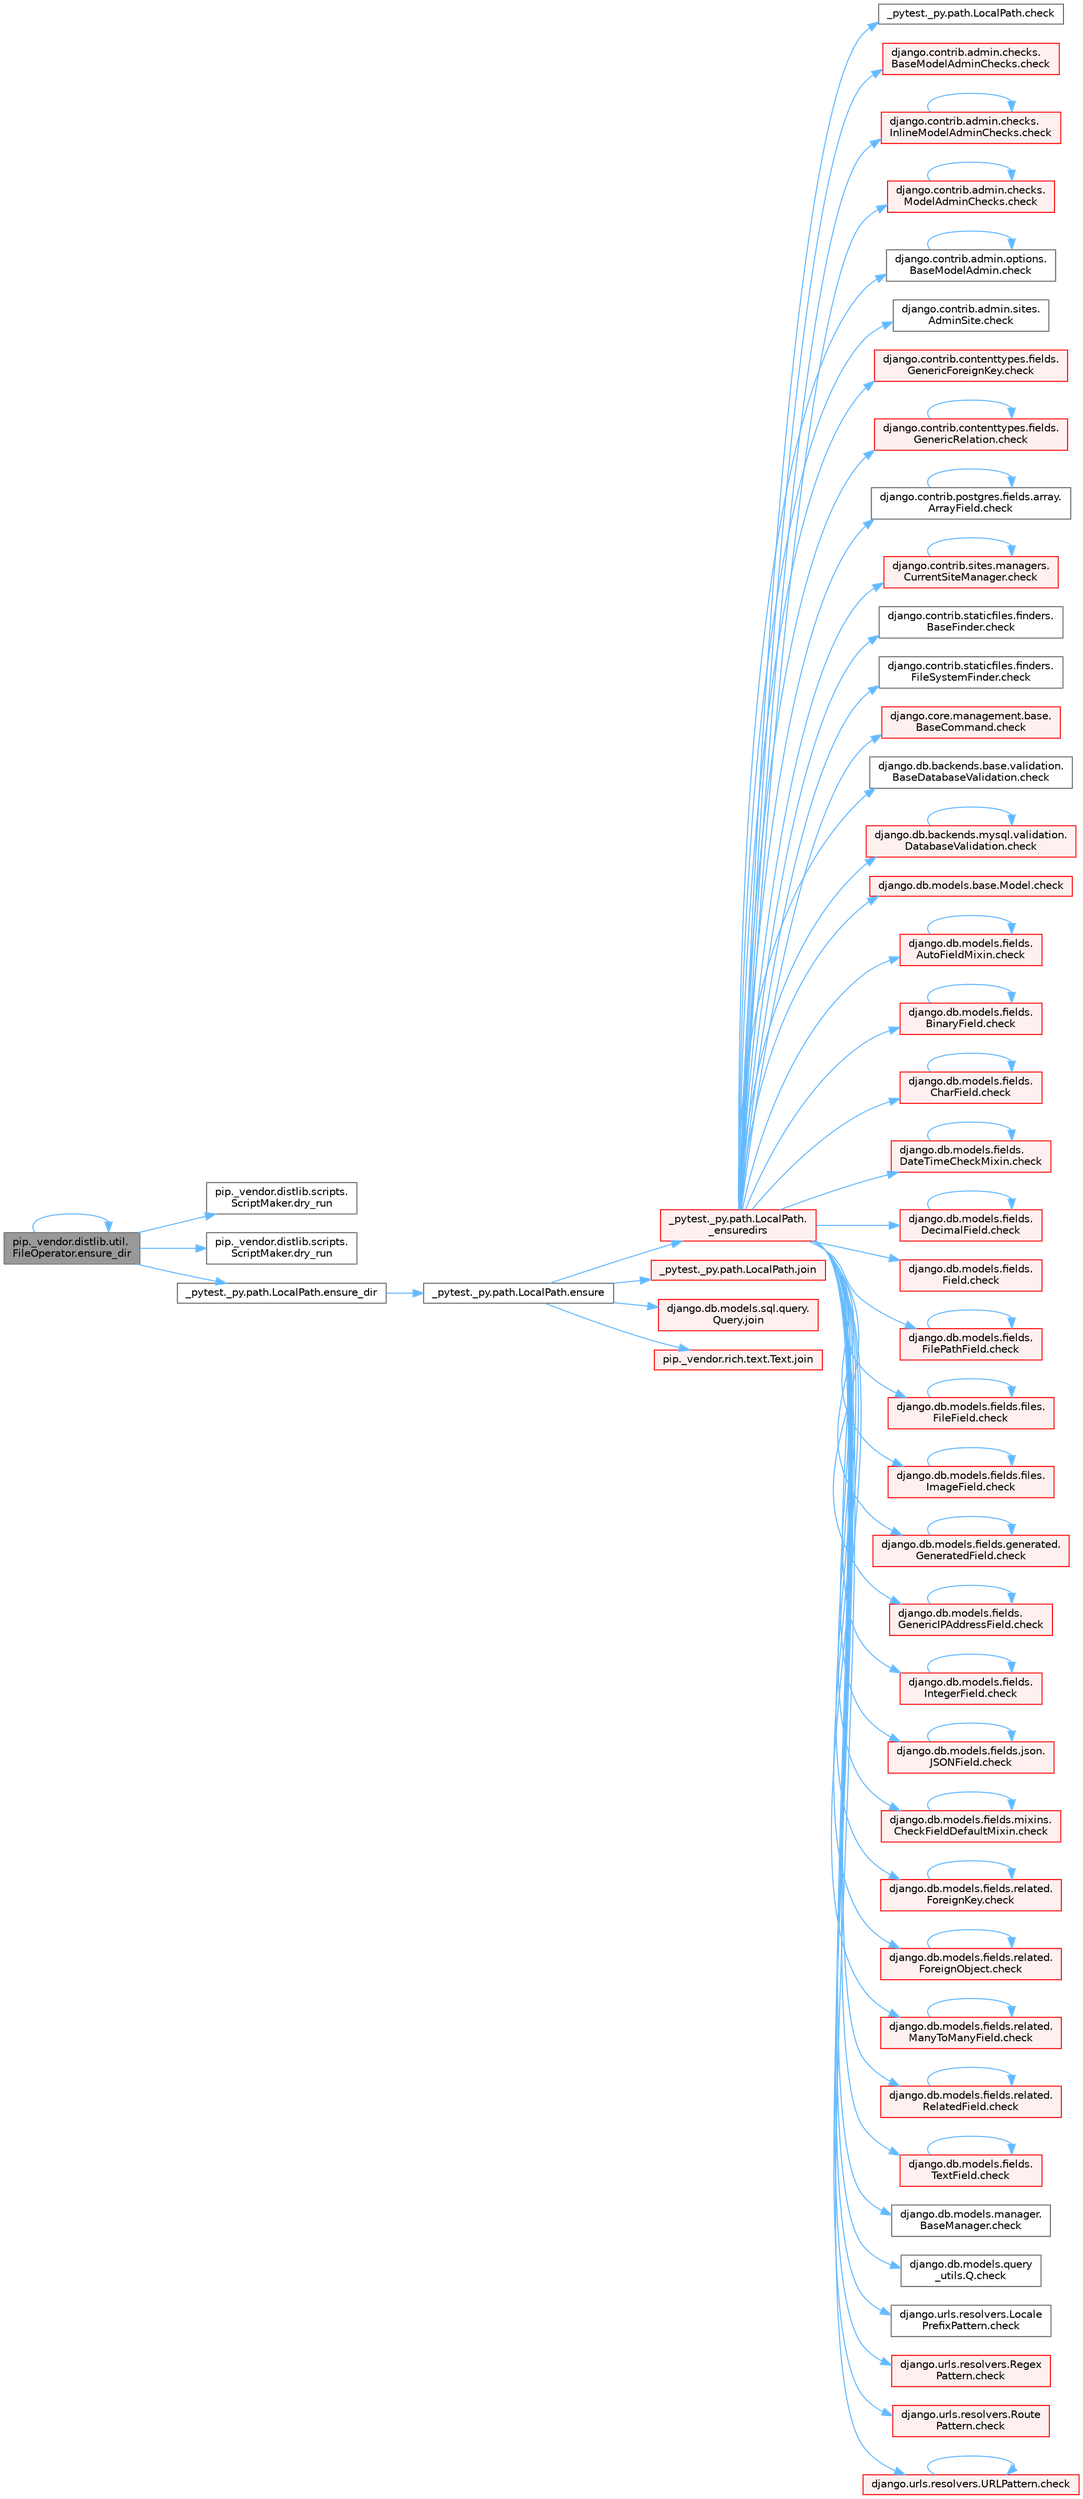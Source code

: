 digraph "pip._vendor.distlib.util.FileOperator.ensure_dir"
{
 // LATEX_PDF_SIZE
  bgcolor="transparent";
  edge [fontname=Helvetica,fontsize=10,labelfontname=Helvetica,labelfontsize=10];
  node [fontname=Helvetica,fontsize=10,shape=box,height=0.2,width=0.4];
  rankdir="LR";
  Node1 [id="Node000001",label="pip._vendor.distlib.util.\lFileOperator.ensure_dir",height=0.2,width=0.4,color="gray40", fillcolor="grey60", style="filled", fontcolor="black",tooltip=" "];
  Node1 -> Node2 [id="edge1_Node000001_Node000002",color="steelblue1",style="solid",tooltip=" "];
  Node2 [id="Node000002",label="pip._vendor.distlib.scripts.\lScriptMaker.dry_run",height=0.2,width=0.4,color="grey40", fillcolor="white", style="filled",URL="$classpip_1_1__vendor_1_1distlib_1_1scripts_1_1_script_maker.html#acd0b75b087e518fe8bca3b64ea083c92",tooltip=" "];
  Node1 -> Node3 [id="edge2_Node000001_Node000003",color="steelblue1",style="solid",tooltip=" "];
  Node3 [id="Node000003",label="pip._vendor.distlib.scripts.\lScriptMaker.dry_run",height=0.2,width=0.4,color="grey40", fillcolor="white", style="filled",URL="$classpip_1_1__vendor_1_1distlib_1_1scripts_1_1_script_maker.html#aa6b275f3771cc190673279c4bf52d220",tooltip=" "];
  Node1 -> Node4 [id="edge3_Node000001_Node000004",color="steelblue1",style="solid",tooltip=" "];
  Node4 [id="Node000004",label="_pytest._py.path.LocalPath.ensure_dir",height=0.2,width=0.4,color="grey40", fillcolor="white", style="filled",URL="$class__pytest_1_1__py_1_1path_1_1_local_path.html#a46346ae9e4a2afb342367c4071edfb97",tooltip=" "];
  Node4 -> Node5 [id="edge4_Node000004_Node000005",color="steelblue1",style="solid",tooltip=" "];
  Node5 [id="Node000005",label="_pytest._py.path.LocalPath.ensure",height=0.2,width=0.4,color="grey40", fillcolor="white", style="filled",URL="$class__pytest_1_1__py_1_1path_1_1_local_path.html#a7495d45777169316de67c7e19218622d",tooltip=" "];
  Node5 -> Node6 [id="edge5_Node000005_Node000006",color="steelblue1",style="solid",tooltip=" "];
  Node6 [id="Node000006",label="_pytest._py.path.LocalPath.\l_ensuredirs",height=0.2,width=0.4,color="red", fillcolor="#FFF0F0", style="filled",URL="$class__pytest_1_1__py_1_1path_1_1_local_path.html#a0fa56f7616aa9008fbda709b5bd46302",tooltip=" "];
  Node6 -> Node7 [id="edge6_Node000006_Node000007",color="steelblue1",style="solid",tooltip=" "];
  Node7 [id="Node000007",label="_pytest._py.path.LocalPath.check",height=0.2,width=0.4,color="grey40", fillcolor="white", style="filled",URL="$class__pytest_1_1__py_1_1path_1_1_local_path.html#a4b987fb8998938ae4a5f4ed6aebf69ea",tooltip=" "];
  Node6 -> Node8 [id="edge7_Node000006_Node000008",color="steelblue1",style="solid",tooltip=" "];
  Node8 [id="Node000008",label="django.contrib.admin.checks.\lBaseModelAdminChecks.check",height=0.2,width=0.4,color="red", fillcolor="#FFF0F0", style="filled",URL="$classdjango_1_1contrib_1_1admin_1_1checks_1_1_base_model_admin_checks.html#a11595bf2b8d59e96fee553e518494d6d",tooltip=" "];
  Node6 -> Node41 [id="edge8_Node000006_Node000041",color="steelblue1",style="solid",tooltip=" "];
  Node41 [id="Node000041",label="django.contrib.admin.checks.\lInlineModelAdminChecks.check",height=0.2,width=0.4,color="red", fillcolor="#FFF0F0", style="filled",URL="$classdjango_1_1contrib_1_1admin_1_1checks_1_1_inline_model_admin_checks.html#acdf096659f73e5facb970e774e61f7cc",tooltip=" "];
  Node41 -> Node41 [id="edge9_Node000041_Node000041",color="steelblue1",style="solid",tooltip=" "];
  Node6 -> Node50 [id="edge10_Node000006_Node000050",color="steelblue1",style="solid",tooltip=" "];
  Node50 [id="Node000050",label="django.contrib.admin.checks.\lModelAdminChecks.check",height=0.2,width=0.4,color="red", fillcolor="#FFF0F0", style="filled",URL="$classdjango_1_1contrib_1_1admin_1_1checks_1_1_model_admin_checks.html#afedbd9df38a2915eb0a5a9cea0731bc3",tooltip=" "];
  Node50 -> Node50 [id="edge11_Node000050_Node000050",color="steelblue1",style="solid",tooltip=" "];
  Node6 -> Node70 [id="edge12_Node000006_Node000070",color="steelblue1",style="solid",tooltip=" "];
  Node70 [id="Node000070",label="django.contrib.admin.options.\lBaseModelAdmin.check",height=0.2,width=0.4,color="grey40", fillcolor="white", style="filled",URL="$classdjango_1_1contrib_1_1admin_1_1options_1_1_base_model_admin.html#af32f399c528a3e552e7518976cc41a5b",tooltip=" "];
  Node70 -> Node70 [id="edge13_Node000070_Node000070",color="steelblue1",style="solid",tooltip=" "];
  Node6 -> Node71 [id="edge14_Node000006_Node000071",color="steelblue1",style="solid",tooltip=" "];
  Node71 [id="Node000071",label="django.contrib.admin.sites.\lAdminSite.check",height=0.2,width=0.4,color="grey40", fillcolor="white", style="filled",URL="$classdjango_1_1contrib_1_1admin_1_1sites_1_1_admin_site.html#aefedadd8ec4a978001a8182443f0a75e",tooltip=" "];
  Node6 -> Node72 [id="edge15_Node000006_Node000072",color="steelblue1",style="solid",tooltip=" "];
  Node72 [id="Node000072",label="django.contrib.contenttypes.fields.\lGenericForeignKey.check",height=0.2,width=0.4,color="red", fillcolor="#FFF0F0", style="filled",URL="$classdjango_1_1contrib_1_1contenttypes_1_1fields_1_1_generic_foreign_key.html#a825d4540a94bc23ef0ce2a03f4ddb7fc",tooltip=" "];
  Node6 -> Node785 [id="edge16_Node000006_Node000785",color="steelblue1",style="solid",tooltip=" "];
  Node785 [id="Node000785",label="django.contrib.contenttypes.fields.\lGenericRelation.check",height=0.2,width=0.4,color="red", fillcolor="#FFF0F0", style="filled",URL="$classdjango_1_1contrib_1_1contenttypes_1_1fields_1_1_generic_relation.html#a45d009ec3d4930825210c7ec1bc16cac",tooltip=" "];
  Node785 -> Node785 [id="edge17_Node000785_Node000785",color="steelblue1",style="solid",tooltip=" "];
  Node6 -> Node789 [id="edge18_Node000006_Node000789",color="steelblue1",style="solid",tooltip=" "];
  Node789 [id="Node000789",label="django.contrib.postgres.fields.array.\lArrayField.check",height=0.2,width=0.4,color="grey40", fillcolor="white", style="filled",URL="$classdjango_1_1contrib_1_1postgres_1_1fields_1_1array_1_1_array_field.html#a3bfc183c9c8aad5ba35799fd720e9105",tooltip=" "];
  Node789 -> Node789 [id="edge19_Node000789_Node000789",color="steelblue1",style="solid",tooltip=" "];
  Node6 -> Node790 [id="edge20_Node000006_Node000790",color="steelblue1",style="solid",tooltip=" "];
  Node790 [id="Node000790",label="django.contrib.sites.managers.\lCurrentSiteManager.check",height=0.2,width=0.4,color="red", fillcolor="#FFF0F0", style="filled",URL="$classdjango_1_1contrib_1_1sites_1_1managers_1_1_current_site_manager.html#a24104e33647bb4f4a78f9a3b6f815248",tooltip=" "];
  Node790 -> Node790 [id="edge21_Node000790_Node000790",color="steelblue1",style="solid",tooltip=" "];
  Node6 -> Node1479 [id="edge22_Node000006_Node001479",color="steelblue1",style="solid",tooltip=" "];
  Node1479 [id="Node001479",label="django.contrib.staticfiles.finders.\lBaseFinder.check",height=0.2,width=0.4,color="grey40", fillcolor="white", style="filled",URL="$classdjango_1_1contrib_1_1staticfiles_1_1finders_1_1_base_finder.html#ab92c4f7950eea18b75fdb93463b0d29d",tooltip=" "];
  Node6 -> Node1480 [id="edge23_Node000006_Node001480",color="steelblue1",style="solid",tooltip=" "];
  Node1480 [id="Node001480",label="django.contrib.staticfiles.finders.\lFileSystemFinder.check",height=0.2,width=0.4,color="grey40", fillcolor="white", style="filled",URL="$classdjango_1_1contrib_1_1staticfiles_1_1finders_1_1_file_system_finder.html#a709eac9ec46c5e67a0ba159b658dc15a",tooltip=" "];
  Node6 -> Node1481 [id="edge24_Node000006_Node001481",color="steelblue1",style="solid",tooltip=" "];
  Node1481 [id="Node001481",label="django.core.management.base.\lBaseCommand.check",height=0.2,width=0.4,color="red", fillcolor="#FFF0F0", style="filled",URL="$classdjango_1_1core_1_1management_1_1base_1_1_base_command.html#a0ff1b562b3f6e68600b828fce3cf09b6",tooltip=" "];
  Node6 -> Node1482 [id="edge25_Node000006_Node001482",color="steelblue1",style="solid",tooltip=" "];
  Node1482 [id="Node001482",label="django.db.backends.base.validation.\lBaseDatabaseValidation.check",height=0.2,width=0.4,color="grey40", fillcolor="white", style="filled",URL="$classdjango_1_1db_1_1backends_1_1base_1_1validation_1_1_base_database_validation.html#aba603612877c7a309dad634f434bf751",tooltip=" "];
  Node6 -> Node1483 [id="edge26_Node000006_Node001483",color="steelblue1",style="solid",tooltip=" "];
  Node1483 [id="Node001483",label="django.db.backends.mysql.validation.\lDatabaseValidation.check",height=0.2,width=0.4,color="red", fillcolor="#FFF0F0", style="filled",URL="$classdjango_1_1db_1_1backends_1_1mysql_1_1validation_1_1_database_validation.html#ae97ac90b3d18457f080c5eb1c0412d88",tooltip=" "];
  Node1483 -> Node1483 [id="edge27_Node001483_Node001483",color="steelblue1",style="solid",tooltip=" "];
  Node6 -> Node1485 [id="edge28_Node000006_Node001485",color="steelblue1",style="solid",tooltip=" "];
  Node1485 [id="Node001485",label="django.db.models.base.Model.check",height=0.2,width=0.4,color="red", fillcolor="#FFF0F0", style="filled",URL="$classdjango_1_1db_1_1models_1_1base_1_1_model.html#ab2d7ad77a925236e80619ead6c3d7f4b",tooltip=" "];
  Node6 -> Node1505 [id="edge29_Node000006_Node001505",color="steelblue1",style="solid",tooltip=" "];
  Node1505 [id="Node001505",label="django.db.models.fields.\lAutoFieldMixin.check",height=0.2,width=0.4,color="red", fillcolor="#FFF0F0", style="filled",URL="$classdjango_1_1db_1_1models_1_1fields_1_1_auto_field_mixin.html#a85eb07224cb0ac2d36fbd60bca546bef",tooltip=" "];
  Node1505 -> Node1505 [id="edge30_Node001505_Node001505",color="steelblue1",style="solid",tooltip=" "];
  Node6 -> Node1508 [id="edge31_Node000006_Node001508",color="steelblue1",style="solid",tooltip=" "];
  Node1508 [id="Node001508",label="django.db.models.fields.\lBinaryField.check",height=0.2,width=0.4,color="red", fillcolor="#FFF0F0", style="filled",URL="$classdjango_1_1db_1_1models_1_1fields_1_1_binary_field.html#a51c981fa6aa2a2e1d4efcfa766673646",tooltip=" "];
  Node1508 -> Node1508 [id="edge32_Node001508_Node001508",color="steelblue1",style="solid",tooltip=" "];
  Node6 -> Node1510 [id="edge33_Node000006_Node001510",color="steelblue1",style="solid",tooltip=" "];
  Node1510 [id="Node001510",label="django.db.models.fields.\lCharField.check",height=0.2,width=0.4,color="red", fillcolor="#FFF0F0", style="filled",URL="$classdjango_1_1db_1_1models_1_1fields_1_1_char_field.html#a0eb18a4df8ce40930eb724339c6441b0",tooltip=" "];
  Node1510 -> Node1510 [id="edge34_Node001510_Node001510",color="steelblue1",style="solid",tooltip=" "];
  Node6 -> Node1514 [id="edge35_Node000006_Node001514",color="steelblue1",style="solid",tooltip=" "];
  Node1514 [id="Node001514",label="django.db.models.fields.\lDateTimeCheckMixin.check",height=0.2,width=0.4,color="red", fillcolor="#FFF0F0", style="filled",URL="$classdjango_1_1db_1_1models_1_1fields_1_1_date_time_check_mixin.html#ab7287b8bf80b28f6f50dec25d9a67a3a",tooltip=" "];
  Node1514 -> Node1514 [id="edge36_Node001514_Node001514",color="steelblue1",style="solid",tooltip=" "];
  Node6 -> Node1524 [id="edge37_Node000006_Node001524",color="steelblue1",style="solid",tooltip=" "];
  Node1524 [id="Node001524",label="django.db.models.fields.\lDecimalField.check",height=0.2,width=0.4,color="red", fillcolor="#FFF0F0", style="filled",URL="$classdjango_1_1db_1_1models_1_1fields_1_1_decimal_field.html#ab3ffc1695661a8734c24c28af00b6069",tooltip=" "];
  Node1524 -> Node1524 [id="edge38_Node001524_Node001524",color="steelblue1",style="solid",tooltip=" "];
  Node6 -> Node1528 [id="edge39_Node000006_Node001528",color="steelblue1",style="solid",tooltip=" "];
  Node1528 [id="Node001528",label="django.db.models.fields.\lField.check",height=0.2,width=0.4,color="red", fillcolor="#FFF0F0", style="filled",URL="$classdjango_1_1db_1_1models_1_1fields_1_1_field.html#ad2ebd34e73f0b1ff16ba6b6f155633ac",tooltip=" "];
  Node6 -> Node1555 [id="edge40_Node000006_Node001555",color="steelblue1",style="solid",tooltip=" "];
  Node1555 [id="Node001555",label="django.db.models.fields.\lFilePathField.check",height=0.2,width=0.4,color="red", fillcolor="#FFF0F0", style="filled",URL="$classdjango_1_1db_1_1models_1_1fields_1_1_file_path_field.html#acc2e0785469b1e3140219b0c9a195afb",tooltip=" "];
  Node1555 -> Node1555 [id="edge41_Node001555_Node001555",color="steelblue1",style="solid",tooltip=" "];
  Node6 -> Node1557 [id="edge42_Node000006_Node001557",color="steelblue1",style="solid",tooltip=" "];
  Node1557 [id="Node001557",label="django.db.models.fields.files.\lFileField.check",height=0.2,width=0.4,color="red", fillcolor="#FFF0F0", style="filled",URL="$classdjango_1_1db_1_1models_1_1fields_1_1files_1_1_file_field.html#a8922e0bff68bd802386352a5fccd8a85",tooltip=" "];
  Node1557 -> Node1557 [id="edge43_Node001557_Node001557",color="steelblue1",style="solid",tooltip=" "];
  Node6 -> Node1559 [id="edge44_Node000006_Node001559",color="steelblue1",style="solid",tooltip=" "];
  Node1559 [id="Node001559",label="django.db.models.fields.files.\lImageField.check",height=0.2,width=0.4,color="red", fillcolor="#FFF0F0", style="filled",URL="$classdjango_1_1db_1_1models_1_1fields_1_1files_1_1_image_field.html#a6e057f35358dcae72cbc468e58477f82",tooltip=" "];
  Node1559 -> Node1559 [id="edge45_Node001559_Node001559",color="steelblue1",style="solid",tooltip=" "];
  Node6 -> Node1561 [id="edge46_Node000006_Node001561",color="steelblue1",style="solid",tooltip=" "];
  Node1561 [id="Node001561",label="django.db.models.fields.generated.\lGeneratedField.check",height=0.2,width=0.4,color="red", fillcolor="#FFF0F0", style="filled",URL="$classdjango_1_1db_1_1models_1_1fields_1_1generated_1_1_generated_field.html#a17dcd0f6d6580cb5f6417d8730312ad6",tooltip=" "];
  Node1561 -> Node1561 [id="edge47_Node001561_Node001561",color="steelblue1",style="solid",tooltip=" "];
  Node6 -> Node1568 [id="edge48_Node000006_Node001568",color="steelblue1",style="solid",tooltip=" "];
  Node1568 [id="Node001568",label="django.db.models.fields.\lGenericIPAddressField.check",height=0.2,width=0.4,color="red", fillcolor="#FFF0F0", style="filled",URL="$classdjango_1_1db_1_1models_1_1fields_1_1_generic_i_p_address_field.html#af73879f6f7868b661fe27d031849cbfb",tooltip=" "];
  Node1568 -> Node1568 [id="edge49_Node001568_Node001568",color="steelblue1",style="solid",tooltip=" "];
  Node6 -> Node1570 [id="edge50_Node000006_Node001570",color="steelblue1",style="solid",tooltip=" "];
  Node1570 [id="Node001570",label="django.db.models.fields.\lIntegerField.check",height=0.2,width=0.4,color="red", fillcolor="#FFF0F0", style="filled",URL="$classdjango_1_1db_1_1models_1_1fields_1_1_integer_field.html#a5e5ba3fdfa77ed60312a7d653c18646c",tooltip=" "];
  Node1570 -> Node1570 [id="edge51_Node001570_Node001570",color="steelblue1",style="solid",tooltip=" "];
  Node6 -> Node1572 [id="edge52_Node000006_Node001572",color="steelblue1",style="solid",tooltip=" "];
  Node1572 [id="Node001572",label="django.db.models.fields.json.\lJSONField.check",height=0.2,width=0.4,color="red", fillcolor="#FFF0F0", style="filled",URL="$classdjango_1_1db_1_1models_1_1fields_1_1json_1_1_j_s_o_n_field.html#a3e212f8702c9959a9043f962509472b4",tooltip=" "];
  Node1572 -> Node1572 [id="edge53_Node001572_Node001572",color="steelblue1",style="solid",tooltip=" "];
  Node6 -> Node1573 [id="edge54_Node000006_Node001573",color="steelblue1",style="solid",tooltip=" "];
  Node1573 [id="Node001573",label="django.db.models.fields.mixins.\lCheckFieldDefaultMixin.check",height=0.2,width=0.4,color="red", fillcolor="#FFF0F0", style="filled",URL="$classdjango_1_1db_1_1models_1_1fields_1_1mixins_1_1_check_field_default_mixin.html#a60e678d87f918980b2665c9586ac6e30",tooltip=" "];
  Node1573 -> Node1573 [id="edge55_Node001573_Node001573",color="steelblue1",style="solid",tooltip=" "];
  Node6 -> Node1575 [id="edge56_Node000006_Node001575",color="steelblue1",style="solid",tooltip=" "];
  Node1575 [id="Node001575",label="django.db.models.fields.related.\lForeignKey.check",height=0.2,width=0.4,color="red", fillcolor="#FFF0F0", style="filled",URL="$classdjango_1_1db_1_1models_1_1fields_1_1related_1_1_foreign_key.html#a4f1f9779dfed8a2ecc2ef8e7c763ac2e",tooltip=" "];
  Node1575 -> Node1575 [id="edge57_Node001575_Node001575",color="steelblue1",style="solid",tooltip=" "];
  Node6 -> Node1581 [id="edge58_Node000006_Node001581",color="steelblue1",style="solid",tooltip=" "];
  Node1581 [id="Node001581",label="django.db.models.fields.related.\lForeignObject.check",height=0.2,width=0.4,color="red", fillcolor="#FFF0F0", style="filled",URL="$classdjango_1_1db_1_1models_1_1fields_1_1related_1_1_foreign_object.html#a3f86b34db6a0c837940fd06a738f8874",tooltip=" "];
  Node1581 -> Node1581 [id="edge59_Node001581_Node001581",color="steelblue1",style="solid",tooltip=" "];
  Node6 -> Node1589 [id="edge60_Node000006_Node001589",color="steelblue1",style="solid",tooltip=" "];
  Node1589 [id="Node001589",label="django.db.models.fields.related.\lManyToManyField.check",height=0.2,width=0.4,color="red", fillcolor="#FFF0F0", style="filled",URL="$classdjango_1_1db_1_1models_1_1fields_1_1related_1_1_many_to_many_field.html#a27fb55abc0248b438349aaff84762a70",tooltip=" "];
  Node1589 -> Node1589 [id="edge61_Node001589_Node001589",color="steelblue1",style="solid",tooltip=" "];
  Node6 -> Node1593 [id="edge62_Node000006_Node001593",color="steelblue1",style="solid",tooltip=" "];
  Node1593 [id="Node001593",label="django.db.models.fields.related.\lRelatedField.check",height=0.2,width=0.4,color="red", fillcolor="#FFF0F0", style="filled",URL="$classdjango_1_1db_1_1models_1_1fields_1_1related_1_1_related_field.html#a0a6b770cf843d11a02a7eb2ed80bc434",tooltip=" "];
  Node1593 -> Node1593 [id="edge63_Node001593_Node001593",color="steelblue1",style="solid",tooltip=" "];
  Node6 -> Node1600 [id="edge64_Node000006_Node001600",color="steelblue1",style="solid",tooltip=" "];
  Node1600 [id="Node001600",label="django.db.models.fields.\lTextField.check",height=0.2,width=0.4,color="red", fillcolor="#FFF0F0", style="filled",URL="$classdjango_1_1db_1_1models_1_1fields_1_1_text_field.html#abe02a845bc6d9a80ecb48a81aa75eab2",tooltip=" "];
  Node1600 -> Node1600 [id="edge65_Node001600_Node001600",color="steelblue1",style="solid",tooltip=" "];
  Node6 -> Node1601 [id="edge66_Node000006_Node001601",color="steelblue1",style="solid",tooltip=" "];
  Node1601 [id="Node001601",label="django.db.models.manager.\lBaseManager.check",height=0.2,width=0.4,color="grey40", fillcolor="white", style="filled",URL="$classdjango_1_1db_1_1models_1_1manager_1_1_base_manager.html#a75e1657d2a4fa327ea1abadb6fd8fecc",tooltip=" "];
  Node6 -> Node1602 [id="edge67_Node000006_Node001602",color="steelblue1",style="solid",tooltip=" "];
  Node1602 [id="Node001602",label="django.db.models.query\l_utils.Q.check",height=0.2,width=0.4,color="grey40", fillcolor="white", style="filled",URL="$classdjango_1_1db_1_1models_1_1query__utils_1_1_q.html#a4636baa2ce17e41774ff3dbc101b8282",tooltip=" "];
  Node6 -> Node1603 [id="edge68_Node000006_Node001603",color="steelblue1",style="solid",tooltip=" "];
  Node1603 [id="Node001603",label="django.urls.resolvers.Locale\lPrefixPattern.check",height=0.2,width=0.4,color="grey40", fillcolor="white", style="filled",URL="$classdjango_1_1urls_1_1resolvers_1_1_locale_prefix_pattern.html#a06418738c03259aa6002067b414f0a88",tooltip=" "];
  Node6 -> Node1604 [id="edge69_Node000006_Node001604",color="steelblue1",style="solid",tooltip=" "];
  Node1604 [id="Node001604",label="django.urls.resolvers.Regex\lPattern.check",height=0.2,width=0.4,color="red", fillcolor="#FFF0F0", style="filled",URL="$classdjango_1_1urls_1_1resolvers_1_1_regex_pattern.html#a4fb074a83e87154e285b43ad16965c9d",tooltip=" "];
  Node6 -> Node2296 [id="edge70_Node000006_Node002296",color="steelblue1",style="solid",tooltip=" "];
  Node2296 [id="Node002296",label="django.urls.resolvers.Route\lPattern.check",height=0.2,width=0.4,color="red", fillcolor="#FFF0F0", style="filled",URL="$classdjango_1_1urls_1_1resolvers_1_1_route_pattern.html#a4445d301d14d0624b8cba76ba19cdc4b",tooltip=" "];
  Node6 -> Node2309 [id="edge71_Node000006_Node002309",color="steelblue1",style="solid",tooltip=" "];
  Node2309 [id="Node002309",label="django.urls.resolvers.URLPattern.check",height=0.2,width=0.4,color="red", fillcolor="#FFF0F0", style="filled",URL="$classdjango_1_1urls_1_1resolvers_1_1_u_r_l_pattern.html#a4d4705923e8b068322a7a15f12eaf4aa",tooltip=" "];
  Node2309 -> Node2309 [id="edge72_Node002309_Node002309",color="steelblue1",style="solid",tooltip=" "];
  Node5 -> Node1236 [id="edge73_Node000005_Node001236",color="steelblue1",style="solid",tooltip=" "];
  Node1236 [id="Node001236",label="_pytest._py.path.LocalPath.join",height=0.2,width=0.4,color="red", fillcolor="#FFF0F0", style="filled",URL="$class__pytest_1_1__py_1_1path_1_1_local_path.html#a6be3338a27ff92bdb40fa2d895a8e88b",tooltip=" "];
  Node5 -> Node1237 [id="edge74_Node000005_Node001237",color="steelblue1",style="solid",tooltip=" "];
  Node1237 [id="Node001237",label="django.db.models.sql.query.\lQuery.join",height=0.2,width=0.4,color="red", fillcolor="#FFF0F0", style="filled",URL="$classdjango_1_1db_1_1models_1_1sql_1_1query_1_1_query.html#ad1e4ff04f904de18473d47f5473572fd",tooltip=" "];
  Node5 -> Node1240 [id="edge75_Node000005_Node001240",color="steelblue1",style="solid",tooltip=" "];
  Node1240 [id="Node001240",label="pip._vendor.rich.text.Text.join",height=0.2,width=0.4,color="red", fillcolor="#FFF0F0", style="filled",URL="$classpip_1_1__vendor_1_1rich_1_1text_1_1_text.html#a13db0a07a8a0fc184cf4f86e6f8981c7",tooltip=" "];
  Node1 -> Node1 [id="edge76_Node000001_Node000001",color="steelblue1",style="solid",tooltip=" "];
}
